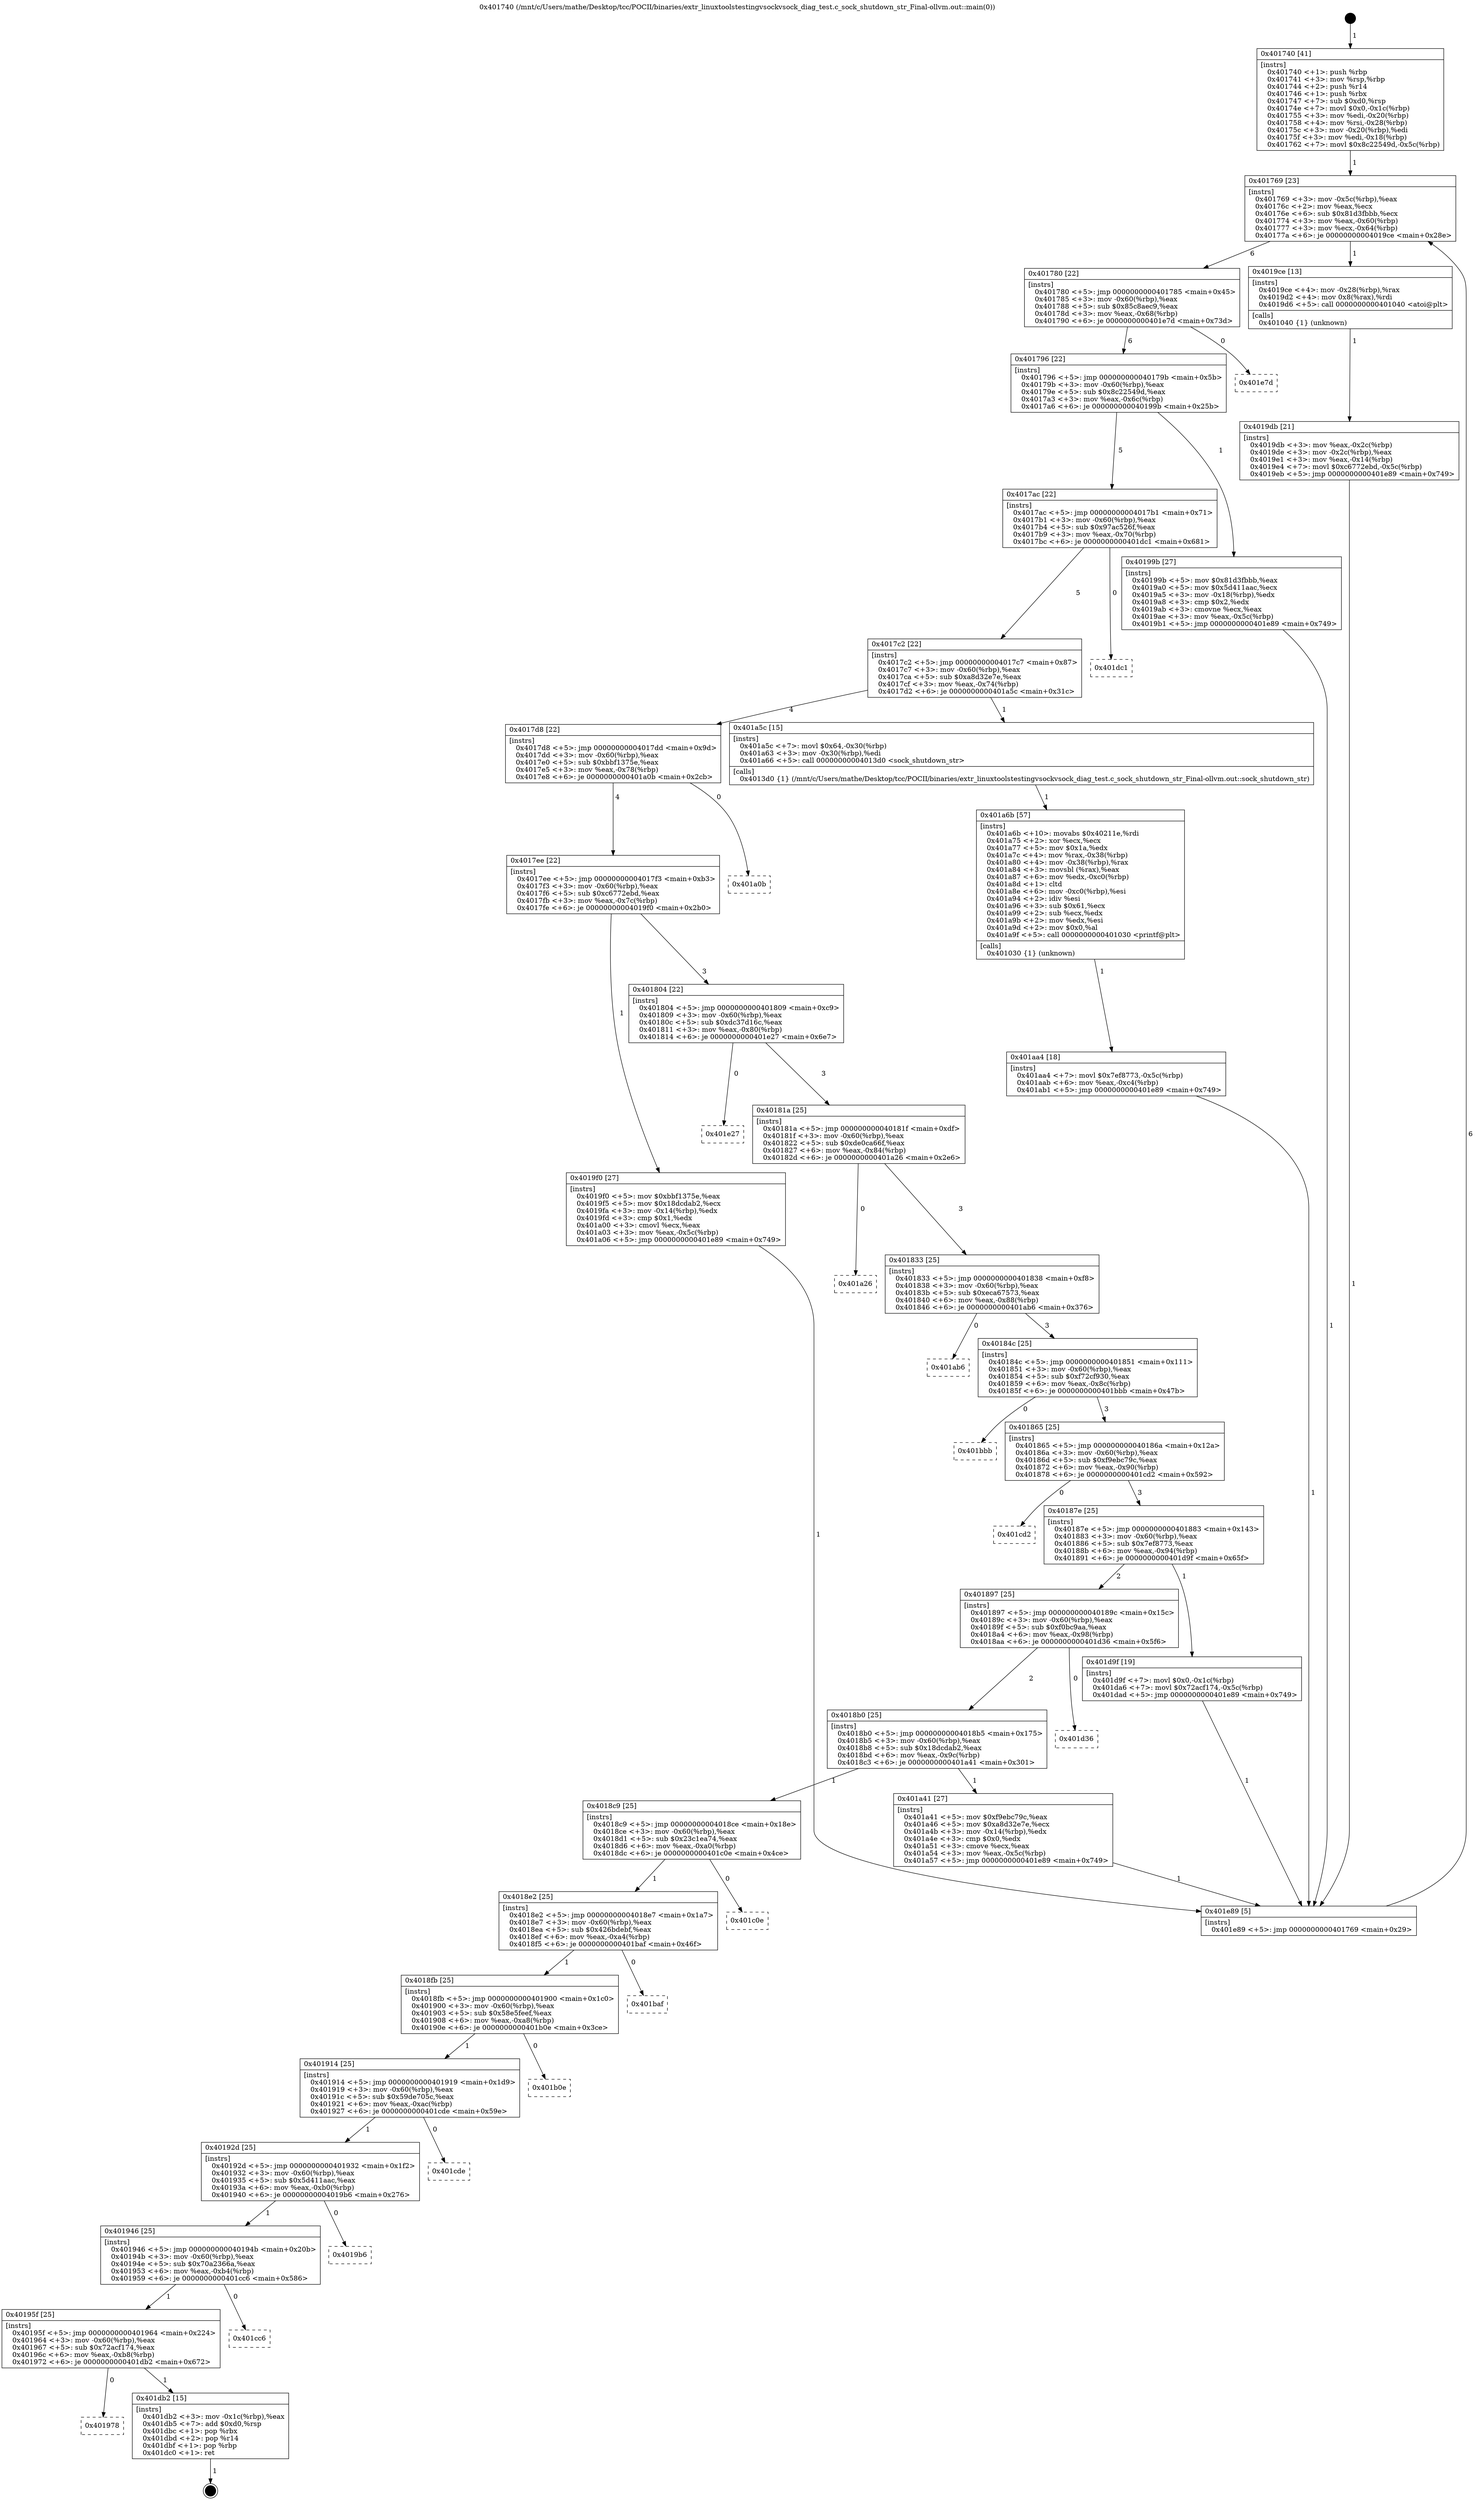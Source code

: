 digraph "0x401740" {
  label = "0x401740 (/mnt/c/Users/mathe/Desktop/tcc/POCII/binaries/extr_linuxtoolstestingvsockvsock_diag_test.c_sock_shutdown_str_Final-ollvm.out::main(0))"
  labelloc = "t"
  node[shape=record]

  Entry [label="",width=0.3,height=0.3,shape=circle,fillcolor=black,style=filled]
  "0x401769" [label="{
     0x401769 [23]\l
     | [instrs]\l
     &nbsp;&nbsp;0x401769 \<+3\>: mov -0x5c(%rbp),%eax\l
     &nbsp;&nbsp;0x40176c \<+2\>: mov %eax,%ecx\l
     &nbsp;&nbsp;0x40176e \<+6\>: sub $0x81d3fbbb,%ecx\l
     &nbsp;&nbsp;0x401774 \<+3\>: mov %eax,-0x60(%rbp)\l
     &nbsp;&nbsp;0x401777 \<+3\>: mov %ecx,-0x64(%rbp)\l
     &nbsp;&nbsp;0x40177a \<+6\>: je 00000000004019ce \<main+0x28e\>\l
  }"]
  "0x4019ce" [label="{
     0x4019ce [13]\l
     | [instrs]\l
     &nbsp;&nbsp;0x4019ce \<+4\>: mov -0x28(%rbp),%rax\l
     &nbsp;&nbsp;0x4019d2 \<+4\>: mov 0x8(%rax),%rdi\l
     &nbsp;&nbsp;0x4019d6 \<+5\>: call 0000000000401040 \<atoi@plt\>\l
     | [calls]\l
     &nbsp;&nbsp;0x401040 \{1\} (unknown)\l
  }"]
  "0x401780" [label="{
     0x401780 [22]\l
     | [instrs]\l
     &nbsp;&nbsp;0x401780 \<+5\>: jmp 0000000000401785 \<main+0x45\>\l
     &nbsp;&nbsp;0x401785 \<+3\>: mov -0x60(%rbp),%eax\l
     &nbsp;&nbsp;0x401788 \<+5\>: sub $0x85c8aec9,%eax\l
     &nbsp;&nbsp;0x40178d \<+3\>: mov %eax,-0x68(%rbp)\l
     &nbsp;&nbsp;0x401790 \<+6\>: je 0000000000401e7d \<main+0x73d\>\l
  }"]
  Exit [label="",width=0.3,height=0.3,shape=circle,fillcolor=black,style=filled,peripheries=2]
  "0x401e7d" [label="{
     0x401e7d\l
  }", style=dashed]
  "0x401796" [label="{
     0x401796 [22]\l
     | [instrs]\l
     &nbsp;&nbsp;0x401796 \<+5\>: jmp 000000000040179b \<main+0x5b\>\l
     &nbsp;&nbsp;0x40179b \<+3\>: mov -0x60(%rbp),%eax\l
     &nbsp;&nbsp;0x40179e \<+5\>: sub $0x8c22549d,%eax\l
     &nbsp;&nbsp;0x4017a3 \<+3\>: mov %eax,-0x6c(%rbp)\l
     &nbsp;&nbsp;0x4017a6 \<+6\>: je 000000000040199b \<main+0x25b\>\l
  }"]
  "0x401978" [label="{
     0x401978\l
  }", style=dashed]
  "0x40199b" [label="{
     0x40199b [27]\l
     | [instrs]\l
     &nbsp;&nbsp;0x40199b \<+5\>: mov $0x81d3fbbb,%eax\l
     &nbsp;&nbsp;0x4019a0 \<+5\>: mov $0x5d411aac,%ecx\l
     &nbsp;&nbsp;0x4019a5 \<+3\>: mov -0x18(%rbp),%edx\l
     &nbsp;&nbsp;0x4019a8 \<+3\>: cmp $0x2,%edx\l
     &nbsp;&nbsp;0x4019ab \<+3\>: cmovne %ecx,%eax\l
     &nbsp;&nbsp;0x4019ae \<+3\>: mov %eax,-0x5c(%rbp)\l
     &nbsp;&nbsp;0x4019b1 \<+5\>: jmp 0000000000401e89 \<main+0x749\>\l
  }"]
  "0x4017ac" [label="{
     0x4017ac [22]\l
     | [instrs]\l
     &nbsp;&nbsp;0x4017ac \<+5\>: jmp 00000000004017b1 \<main+0x71\>\l
     &nbsp;&nbsp;0x4017b1 \<+3\>: mov -0x60(%rbp),%eax\l
     &nbsp;&nbsp;0x4017b4 \<+5\>: sub $0x97ac526f,%eax\l
     &nbsp;&nbsp;0x4017b9 \<+3\>: mov %eax,-0x70(%rbp)\l
     &nbsp;&nbsp;0x4017bc \<+6\>: je 0000000000401dc1 \<main+0x681\>\l
  }"]
  "0x401e89" [label="{
     0x401e89 [5]\l
     | [instrs]\l
     &nbsp;&nbsp;0x401e89 \<+5\>: jmp 0000000000401769 \<main+0x29\>\l
  }"]
  "0x401740" [label="{
     0x401740 [41]\l
     | [instrs]\l
     &nbsp;&nbsp;0x401740 \<+1\>: push %rbp\l
     &nbsp;&nbsp;0x401741 \<+3\>: mov %rsp,%rbp\l
     &nbsp;&nbsp;0x401744 \<+2\>: push %r14\l
     &nbsp;&nbsp;0x401746 \<+1\>: push %rbx\l
     &nbsp;&nbsp;0x401747 \<+7\>: sub $0xd0,%rsp\l
     &nbsp;&nbsp;0x40174e \<+7\>: movl $0x0,-0x1c(%rbp)\l
     &nbsp;&nbsp;0x401755 \<+3\>: mov %edi,-0x20(%rbp)\l
     &nbsp;&nbsp;0x401758 \<+4\>: mov %rsi,-0x28(%rbp)\l
     &nbsp;&nbsp;0x40175c \<+3\>: mov -0x20(%rbp),%edi\l
     &nbsp;&nbsp;0x40175f \<+3\>: mov %edi,-0x18(%rbp)\l
     &nbsp;&nbsp;0x401762 \<+7\>: movl $0x8c22549d,-0x5c(%rbp)\l
  }"]
  "0x4019db" [label="{
     0x4019db [21]\l
     | [instrs]\l
     &nbsp;&nbsp;0x4019db \<+3\>: mov %eax,-0x2c(%rbp)\l
     &nbsp;&nbsp;0x4019de \<+3\>: mov -0x2c(%rbp),%eax\l
     &nbsp;&nbsp;0x4019e1 \<+3\>: mov %eax,-0x14(%rbp)\l
     &nbsp;&nbsp;0x4019e4 \<+7\>: movl $0xc6772ebd,-0x5c(%rbp)\l
     &nbsp;&nbsp;0x4019eb \<+5\>: jmp 0000000000401e89 \<main+0x749\>\l
  }"]
  "0x401db2" [label="{
     0x401db2 [15]\l
     | [instrs]\l
     &nbsp;&nbsp;0x401db2 \<+3\>: mov -0x1c(%rbp),%eax\l
     &nbsp;&nbsp;0x401db5 \<+7\>: add $0xd0,%rsp\l
     &nbsp;&nbsp;0x401dbc \<+1\>: pop %rbx\l
     &nbsp;&nbsp;0x401dbd \<+2\>: pop %r14\l
     &nbsp;&nbsp;0x401dbf \<+1\>: pop %rbp\l
     &nbsp;&nbsp;0x401dc0 \<+1\>: ret\l
  }"]
  "0x401dc1" [label="{
     0x401dc1\l
  }", style=dashed]
  "0x4017c2" [label="{
     0x4017c2 [22]\l
     | [instrs]\l
     &nbsp;&nbsp;0x4017c2 \<+5\>: jmp 00000000004017c7 \<main+0x87\>\l
     &nbsp;&nbsp;0x4017c7 \<+3\>: mov -0x60(%rbp),%eax\l
     &nbsp;&nbsp;0x4017ca \<+5\>: sub $0xa8d32e7e,%eax\l
     &nbsp;&nbsp;0x4017cf \<+3\>: mov %eax,-0x74(%rbp)\l
     &nbsp;&nbsp;0x4017d2 \<+6\>: je 0000000000401a5c \<main+0x31c\>\l
  }"]
  "0x40195f" [label="{
     0x40195f [25]\l
     | [instrs]\l
     &nbsp;&nbsp;0x40195f \<+5\>: jmp 0000000000401964 \<main+0x224\>\l
     &nbsp;&nbsp;0x401964 \<+3\>: mov -0x60(%rbp),%eax\l
     &nbsp;&nbsp;0x401967 \<+5\>: sub $0x72acf174,%eax\l
     &nbsp;&nbsp;0x40196c \<+6\>: mov %eax,-0xb8(%rbp)\l
     &nbsp;&nbsp;0x401972 \<+6\>: je 0000000000401db2 \<main+0x672\>\l
  }"]
  "0x401a5c" [label="{
     0x401a5c [15]\l
     | [instrs]\l
     &nbsp;&nbsp;0x401a5c \<+7\>: movl $0x64,-0x30(%rbp)\l
     &nbsp;&nbsp;0x401a63 \<+3\>: mov -0x30(%rbp),%edi\l
     &nbsp;&nbsp;0x401a66 \<+5\>: call 00000000004013d0 \<sock_shutdown_str\>\l
     | [calls]\l
     &nbsp;&nbsp;0x4013d0 \{1\} (/mnt/c/Users/mathe/Desktop/tcc/POCII/binaries/extr_linuxtoolstestingvsockvsock_diag_test.c_sock_shutdown_str_Final-ollvm.out::sock_shutdown_str)\l
  }"]
  "0x4017d8" [label="{
     0x4017d8 [22]\l
     | [instrs]\l
     &nbsp;&nbsp;0x4017d8 \<+5\>: jmp 00000000004017dd \<main+0x9d\>\l
     &nbsp;&nbsp;0x4017dd \<+3\>: mov -0x60(%rbp),%eax\l
     &nbsp;&nbsp;0x4017e0 \<+5\>: sub $0xbbf1375e,%eax\l
     &nbsp;&nbsp;0x4017e5 \<+3\>: mov %eax,-0x78(%rbp)\l
     &nbsp;&nbsp;0x4017e8 \<+6\>: je 0000000000401a0b \<main+0x2cb\>\l
  }"]
  "0x401cc6" [label="{
     0x401cc6\l
  }", style=dashed]
  "0x401a0b" [label="{
     0x401a0b\l
  }", style=dashed]
  "0x4017ee" [label="{
     0x4017ee [22]\l
     | [instrs]\l
     &nbsp;&nbsp;0x4017ee \<+5\>: jmp 00000000004017f3 \<main+0xb3\>\l
     &nbsp;&nbsp;0x4017f3 \<+3\>: mov -0x60(%rbp),%eax\l
     &nbsp;&nbsp;0x4017f6 \<+5\>: sub $0xc6772ebd,%eax\l
     &nbsp;&nbsp;0x4017fb \<+3\>: mov %eax,-0x7c(%rbp)\l
     &nbsp;&nbsp;0x4017fe \<+6\>: je 00000000004019f0 \<main+0x2b0\>\l
  }"]
  "0x401946" [label="{
     0x401946 [25]\l
     | [instrs]\l
     &nbsp;&nbsp;0x401946 \<+5\>: jmp 000000000040194b \<main+0x20b\>\l
     &nbsp;&nbsp;0x40194b \<+3\>: mov -0x60(%rbp),%eax\l
     &nbsp;&nbsp;0x40194e \<+5\>: sub $0x70a2366a,%eax\l
     &nbsp;&nbsp;0x401953 \<+6\>: mov %eax,-0xb4(%rbp)\l
     &nbsp;&nbsp;0x401959 \<+6\>: je 0000000000401cc6 \<main+0x586\>\l
  }"]
  "0x4019f0" [label="{
     0x4019f0 [27]\l
     | [instrs]\l
     &nbsp;&nbsp;0x4019f0 \<+5\>: mov $0xbbf1375e,%eax\l
     &nbsp;&nbsp;0x4019f5 \<+5\>: mov $0x18dcdab2,%ecx\l
     &nbsp;&nbsp;0x4019fa \<+3\>: mov -0x14(%rbp),%edx\l
     &nbsp;&nbsp;0x4019fd \<+3\>: cmp $0x1,%edx\l
     &nbsp;&nbsp;0x401a00 \<+3\>: cmovl %ecx,%eax\l
     &nbsp;&nbsp;0x401a03 \<+3\>: mov %eax,-0x5c(%rbp)\l
     &nbsp;&nbsp;0x401a06 \<+5\>: jmp 0000000000401e89 \<main+0x749\>\l
  }"]
  "0x401804" [label="{
     0x401804 [22]\l
     | [instrs]\l
     &nbsp;&nbsp;0x401804 \<+5\>: jmp 0000000000401809 \<main+0xc9\>\l
     &nbsp;&nbsp;0x401809 \<+3\>: mov -0x60(%rbp),%eax\l
     &nbsp;&nbsp;0x40180c \<+5\>: sub $0xdc37d16c,%eax\l
     &nbsp;&nbsp;0x401811 \<+3\>: mov %eax,-0x80(%rbp)\l
     &nbsp;&nbsp;0x401814 \<+6\>: je 0000000000401e27 \<main+0x6e7\>\l
  }"]
  "0x4019b6" [label="{
     0x4019b6\l
  }", style=dashed]
  "0x401e27" [label="{
     0x401e27\l
  }", style=dashed]
  "0x40181a" [label="{
     0x40181a [25]\l
     | [instrs]\l
     &nbsp;&nbsp;0x40181a \<+5\>: jmp 000000000040181f \<main+0xdf\>\l
     &nbsp;&nbsp;0x40181f \<+3\>: mov -0x60(%rbp),%eax\l
     &nbsp;&nbsp;0x401822 \<+5\>: sub $0xde0ca66f,%eax\l
     &nbsp;&nbsp;0x401827 \<+6\>: mov %eax,-0x84(%rbp)\l
     &nbsp;&nbsp;0x40182d \<+6\>: je 0000000000401a26 \<main+0x2e6\>\l
  }"]
  "0x40192d" [label="{
     0x40192d [25]\l
     | [instrs]\l
     &nbsp;&nbsp;0x40192d \<+5\>: jmp 0000000000401932 \<main+0x1f2\>\l
     &nbsp;&nbsp;0x401932 \<+3\>: mov -0x60(%rbp),%eax\l
     &nbsp;&nbsp;0x401935 \<+5\>: sub $0x5d411aac,%eax\l
     &nbsp;&nbsp;0x40193a \<+6\>: mov %eax,-0xb0(%rbp)\l
     &nbsp;&nbsp;0x401940 \<+6\>: je 00000000004019b6 \<main+0x276\>\l
  }"]
  "0x401a26" [label="{
     0x401a26\l
  }", style=dashed]
  "0x401833" [label="{
     0x401833 [25]\l
     | [instrs]\l
     &nbsp;&nbsp;0x401833 \<+5\>: jmp 0000000000401838 \<main+0xf8\>\l
     &nbsp;&nbsp;0x401838 \<+3\>: mov -0x60(%rbp),%eax\l
     &nbsp;&nbsp;0x40183b \<+5\>: sub $0xeca67573,%eax\l
     &nbsp;&nbsp;0x401840 \<+6\>: mov %eax,-0x88(%rbp)\l
     &nbsp;&nbsp;0x401846 \<+6\>: je 0000000000401ab6 \<main+0x376\>\l
  }"]
  "0x401cde" [label="{
     0x401cde\l
  }", style=dashed]
  "0x401ab6" [label="{
     0x401ab6\l
  }", style=dashed]
  "0x40184c" [label="{
     0x40184c [25]\l
     | [instrs]\l
     &nbsp;&nbsp;0x40184c \<+5\>: jmp 0000000000401851 \<main+0x111\>\l
     &nbsp;&nbsp;0x401851 \<+3\>: mov -0x60(%rbp),%eax\l
     &nbsp;&nbsp;0x401854 \<+5\>: sub $0xf72cf930,%eax\l
     &nbsp;&nbsp;0x401859 \<+6\>: mov %eax,-0x8c(%rbp)\l
     &nbsp;&nbsp;0x40185f \<+6\>: je 0000000000401bbb \<main+0x47b\>\l
  }"]
  "0x401914" [label="{
     0x401914 [25]\l
     | [instrs]\l
     &nbsp;&nbsp;0x401914 \<+5\>: jmp 0000000000401919 \<main+0x1d9\>\l
     &nbsp;&nbsp;0x401919 \<+3\>: mov -0x60(%rbp),%eax\l
     &nbsp;&nbsp;0x40191c \<+5\>: sub $0x59de705c,%eax\l
     &nbsp;&nbsp;0x401921 \<+6\>: mov %eax,-0xac(%rbp)\l
     &nbsp;&nbsp;0x401927 \<+6\>: je 0000000000401cde \<main+0x59e\>\l
  }"]
  "0x401bbb" [label="{
     0x401bbb\l
  }", style=dashed]
  "0x401865" [label="{
     0x401865 [25]\l
     | [instrs]\l
     &nbsp;&nbsp;0x401865 \<+5\>: jmp 000000000040186a \<main+0x12a\>\l
     &nbsp;&nbsp;0x40186a \<+3\>: mov -0x60(%rbp),%eax\l
     &nbsp;&nbsp;0x40186d \<+5\>: sub $0xf9ebc79c,%eax\l
     &nbsp;&nbsp;0x401872 \<+6\>: mov %eax,-0x90(%rbp)\l
     &nbsp;&nbsp;0x401878 \<+6\>: je 0000000000401cd2 \<main+0x592\>\l
  }"]
  "0x401b0e" [label="{
     0x401b0e\l
  }", style=dashed]
  "0x401cd2" [label="{
     0x401cd2\l
  }", style=dashed]
  "0x40187e" [label="{
     0x40187e [25]\l
     | [instrs]\l
     &nbsp;&nbsp;0x40187e \<+5\>: jmp 0000000000401883 \<main+0x143\>\l
     &nbsp;&nbsp;0x401883 \<+3\>: mov -0x60(%rbp),%eax\l
     &nbsp;&nbsp;0x401886 \<+5\>: sub $0x7ef8773,%eax\l
     &nbsp;&nbsp;0x40188b \<+6\>: mov %eax,-0x94(%rbp)\l
     &nbsp;&nbsp;0x401891 \<+6\>: je 0000000000401d9f \<main+0x65f\>\l
  }"]
  "0x4018fb" [label="{
     0x4018fb [25]\l
     | [instrs]\l
     &nbsp;&nbsp;0x4018fb \<+5\>: jmp 0000000000401900 \<main+0x1c0\>\l
     &nbsp;&nbsp;0x401900 \<+3\>: mov -0x60(%rbp),%eax\l
     &nbsp;&nbsp;0x401903 \<+5\>: sub $0x58e5feef,%eax\l
     &nbsp;&nbsp;0x401908 \<+6\>: mov %eax,-0xa8(%rbp)\l
     &nbsp;&nbsp;0x40190e \<+6\>: je 0000000000401b0e \<main+0x3ce\>\l
  }"]
  "0x401d9f" [label="{
     0x401d9f [19]\l
     | [instrs]\l
     &nbsp;&nbsp;0x401d9f \<+7\>: movl $0x0,-0x1c(%rbp)\l
     &nbsp;&nbsp;0x401da6 \<+7\>: movl $0x72acf174,-0x5c(%rbp)\l
     &nbsp;&nbsp;0x401dad \<+5\>: jmp 0000000000401e89 \<main+0x749\>\l
  }"]
  "0x401897" [label="{
     0x401897 [25]\l
     | [instrs]\l
     &nbsp;&nbsp;0x401897 \<+5\>: jmp 000000000040189c \<main+0x15c\>\l
     &nbsp;&nbsp;0x40189c \<+3\>: mov -0x60(%rbp),%eax\l
     &nbsp;&nbsp;0x40189f \<+5\>: sub $0xf0bc9aa,%eax\l
     &nbsp;&nbsp;0x4018a4 \<+6\>: mov %eax,-0x98(%rbp)\l
     &nbsp;&nbsp;0x4018aa \<+6\>: je 0000000000401d36 \<main+0x5f6\>\l
  }"]
  "0x401baf" [label="{
     0x401baf\l
  }", style=dashed]
  "0x401d36" [label="{
     0x401d36\l
  }", style=dashed]
  "0x4018b0" [label="{
     0x4018b0 [25]\l
     | [instrs]\l
     &nbsp;&nbsp;0x4018b0 \<+5\>: jmp 00000000004018b5 \<main+0x175\>\l
     &nbsp;&nbsp;0x4018b5 \<+3\>: mov -0x60(%rbp),%eax\l
     &nbsp;&nbsp;0x4018b8 \<+5\>: sub $0x18dcdab2,%eax\l
     &nbsp;&nbsp;0x4018bd \<+6\>: mov %eax,-0x9c(%rbp)\l
     &nbsp;&nbsp;0x4018c3 \<+6\>: je 0000000000401a41 \<main+0x301\>\l
  }"]
  "0x4018e2" [label="{
     0x4018e2 [25]\l
     | [instrs]\l
     &nbsp;&nbsp;0x4018e2 \<+5\>: jmp 00000000004018e7 \<main+0x1a7\>\l
     &nbsp;&nbsp;0x4018e7 \<+3\>: mov -0x60(%rbp),%eax\l
     &nbsp;&nbsp;0x4018ea \<+5\>: sub $0x426bdebf,%eax\l
     &nbsp;&nbsp;0x4018ef \<+6\>: mov %eax,-0xa4(%rbp)\l
     &nbsp;&nbsp;0x4018f5 \<+6\>: je 0000000000401baf \<main+0x46f\>\l
  }"]
  "0x401a41" [label="{
     0x401a41 [27]\l
     | [instrs]\l
     &nbsp;&nbsp;0x401a41 \<+5\>: mov $0xf9ebc79c,%eax\l
     &nbsp;&nbsp;0x401a46 \<+5\>: mov $0xa8d32e7e,%ecx\l
     &nbsp;&nbsp;0x401a4b \<+3\>: mov -0x14(%rbp),%edx\l
     &nbsp;&nbsp;0x401a4e \<+3\>: cmp $0x0,%edx\l
     &nbsp;&nbsp;0x401a51 \<+3\>: cmove %ecx,%eax\l
     &nbsp;&nbsp;0x401a54 \<+3\>: mov %eax,-0x5c(%rbp)\l
     &nbsp;&nbsp;0x401a57 \<+5\>: jmp 0000000000401e89 \<main+0x749\>\l
  }"]
  "0x4018c9" [label="{
     0x4018c9 [25]\l
     | [instrs]\l
     &nbsp;&nbsp;0x4018c9 \<+5\>: jmp 00000000004018ce \<main+0x18e\>\l
     &nbsp;&nbsp;0x4018ce \<+3\>: mov -0x60(%rbp),%eax\l
     &nbsp;&nbsp;0x4018d1 \<+5\>: sub $0x23c1ea74,%eax\l
     &nbsp;&nbsp;0x4018d6 \<+6\>: mov %eax,-0xa0(%rbp)\l
     &nbsp;&nbsp;0x4018dc \<+6\>: je 0000000000401c0e \<main+0x4ce\>\l
  }"]
  "0x401a6b" [label="{
     0x401a6b [57]\l
     | [instrs]\l
     &nbsp;&nbsp;0x401a6b \<+10\>: movabs $0x40211e,%rdi\l
     &nbsp;&nbsp;0x401a75 \<+2\>: xor %ecx,%ecx\l
     &nbsp;&nbsp;0x401a77 \<+5\>: mov $0x1a,%edx\l
     &nbsp;&nbsp;0x401a7c \<+4\>: mov %rax,-0x38(%rbp)\l
     &nbsp;&nbsp;0x401a80 \<+4\>: mov -0x38(%rbp),%rax\l
     &nbsp;&nbsp;0x401a84 \<+3\>: movsbl (%rax),%eax\l
     &nbsp;&nbsp;0x401a87 \<+6\>: mov %edx,-0xc0(%rbp)\l
     &nbsp;&nbsp;0x401a8d \<+1\>: cltd\l
     &nbsp;&nbsp;0x401a8e \<+6\>: mov -0xc0(%rbp),%esi\l
     &nbsp;&nbsp;0x401a94 \<+2\>: idiv %esi\l
     &nbsp;&nbsp;0x401a96 \<+3\>: sub $0x61,%ecx\l
     &nbsp;&nbsp;0x401a99 \<+2\>: sub %ecx,%edx\l
     &nbsp;&nbsp;0x401a9b \<+2\>: mov %edx,%esi\l
     &nbsp;&nbsp;0x401a9d \<+2\>: mov $0x0,%al\l
     &nbsp;&nbsp;0x401a9f \<+5\>: call 0000000000401030 \<printf@plt\>\l
     | [calls]\l
     &nbsp;&nbsp;0x401030 \{1\} (unknown)\l
  }"]
  "0x401aa4" [label="{
     0x401aa4 [18]\l
     | [instrs]\l
     &nbsp;&nbsp;0x401aa4 \<+7\>: movl $0x7ef8773,-0x5c(%rbp)\l
     &nbsp;&nbsp;0x401aab \<+6\>: mov %eax,-0xc4(%rbp)\l
     &nbsp;&nbsp;0x401ab1 \<+5\>: jmp 0000000000401e89 \<main+0x749\>\l
  }"]
  "0x401c0e" [label="{
     0x401c0e\l
  }", style=dashed]
  Entry -> "0x401740" [label=" 1"]
  "0x401769" -> "0x4019ce" [label=" 1"]
  "0x401769" -> "0x401780" [label=" 6"]
  "0x401db2" -> Exit [label=" 1"]
  "0x401780" -> "0x401e7d" [label=" 0"]
  "0x401780" -> "0x401796" [label=" 6"]
  "0x40195f" -> "0x401978" [label=" 0"]
  "0x401796" -> "0x40199b" [label=" 1"]
  "0x401796" -> "0x4017ac" [label=" 5"]
  "0x40199b" -> "0x401e89" [label=" 1"]
  "0x401740" -> "0x401769" [label=" 1"]
  "0x401e89" -> "0x401769" [label=" 6"]
  "0x4019ce" -> "0x4019db" [label=" 1"]
  "0x4019db" -> "0x401e89" [label=" 1"]
  "0x40195f" -> "0x401db2" [label=" 1"]
  "0x4017ac" -> "0x401dc1" [label=" 0"]
  "0x4017ac" -> "0x4017c2" [label=" 5"]
  "0x401946" -> "0x40195f" [label=" 1"]
  "0x4017c2" -> "0x401a5c" [label=" 1"]
  "0x4017c2" -> "0x4017d8" [label=" 4"]
  "0x401946" -> "0x401cc6" [label=" 0"]
  "0x4017d8" -> "0x401a0b" [label=" 0"]
  "0x4017d8" -> "0x4017ee" [label=" 4"]
  "0x40192d" -> "0x401946" [label=" 1"]
  "0x4017ee" -> "0x4019f0" [label=" 1"]
  "0x4017ee" -> "0x401804" [label=" 3"]
  "0x4019f0" -> "0x401e89" [label=" 1"]
  "0x40192d" -> "0x4019b6" [label=" 0"]
  "0x401804" -> "0x401e27" [label=" 0"]
  "0x401804" -> "0x40181a" [label=" 3"]
  "0x401914" -> "0x40192d" [label=" 1"]
  "0x40181a" -> "0x401a26" [label=" 0"]
  "0x40181a" -> "0x401833" [label=" 3"]
  "0x401914" -> "0x401cde" [label=" 0"]
  "0x401833" -> "0x401ab6" [label=" 0"]
  "0x401833" -> "0x40184c" [label=" 3"]
  "0x4018fb" -> "0x401914" [label=" 1"]
  "0x40184c" -> "0x401bbb" [label=" 0"]
  "0x40184c" -> "0x401865" [label=" 3"]
  "0x4018fb" -> "0x401b0e" [label=" 0"]
  "0x401865" -> "0x401cd2" [label=" 0"]
  "0x401865" -> "0x40187e" [label=" 3"]
  "0x4018e2" -> "0x4018fb" [label=" 1"]
  "0x40187e" -> "0x401d9f" [label=" 1"]
  "0x40187e" -> "0x401897" [label=" 2"]
  "0x4018e2" -> "0x401baf" [label=" 0"]
  "0x401897" -> "0x401d36" [label=" 0"]
  "0x401897" -> "0x4018b0" [label=" 2"]
  "0x4018c9" -> "0x4018e2" [label=" 1"]
  "0x4018b0" -> "0x401a41" [label=" 1"]
  "0x4018b0" -> "0x4018c9" [label=" 1"]
  "0x401a41" -> "0x401e89" [label=" 1"]
  "0x401a5c" -> "0x401a6b" [label=" 1"]
  "0x401a6b" -> "0x401aa4" [label=" 1"]
  "0x401aa4" -> "0x401e89" [label=" 1"]
  "0x401d9f" -> "0x401e89" [label=" 1"]
  "0x4018c9" -> "0x401c0e" [label=" 0"]
}
